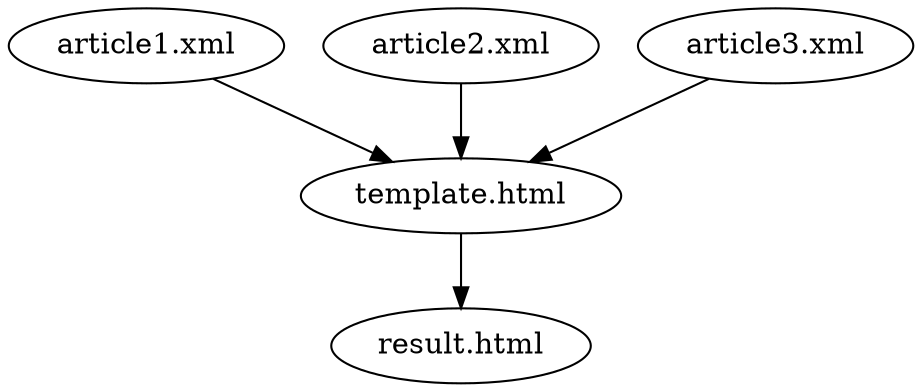 digraph {
	a1 -> t1;
	a2 -> t1;
	a3 -> t1;
	t1 -> r1;
	a1[label="article1.xml"];
	a2[label="article2.xml"];
	a3[label="article3.xml"];
	t1[label="template.html"];
	r1[label="result.html"];
}
